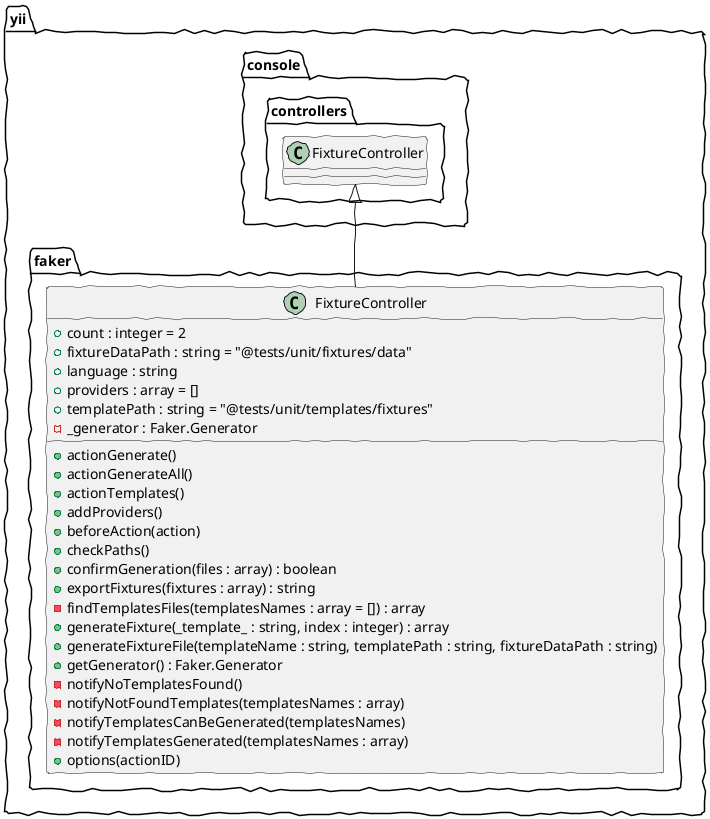 @startuml
skinparam handwritten true
class yii.faker.FixtureController {
    +count : integer = 2
    +fixtureDataPath : string = "@tests/unit/fixtures/data"
    +language : string
    +providers : array = []
    +templatePath : string = "@tests/unit/templates/fixtures"
    -_generator : Faker.Generator
    +actionGenerate()
    +actionGenerateAll()
    +actionTemplates()
    +addProviders()
    +beforeAction(action)
    +checkPaths()
    +confirmGeneration(files : array) : boolean
    +exportFixtures(fixtures : array) : string
    -findTemplatesFiles(templatesNames : array = []) : array
    +generateFixture(_template_ : string, index : integer) : array
    +generateFixtureFile(templateName : string, templatePath : string, fixtureDataPath : string)
    +getGenerator() : Faker.Generator
    -notifyNoTemplatesFound()
    -notifyNotFoundTemplates(templatesNames : array)
    -notifyTemplatesCanBeGenerated(templatesNames)
    -notifyTemplatesGenerated(templatesNames : array)
    +options(actionID)
}
class yii.faker.FixtureController extends yii.console.controllers.FixtureController
@enduml
